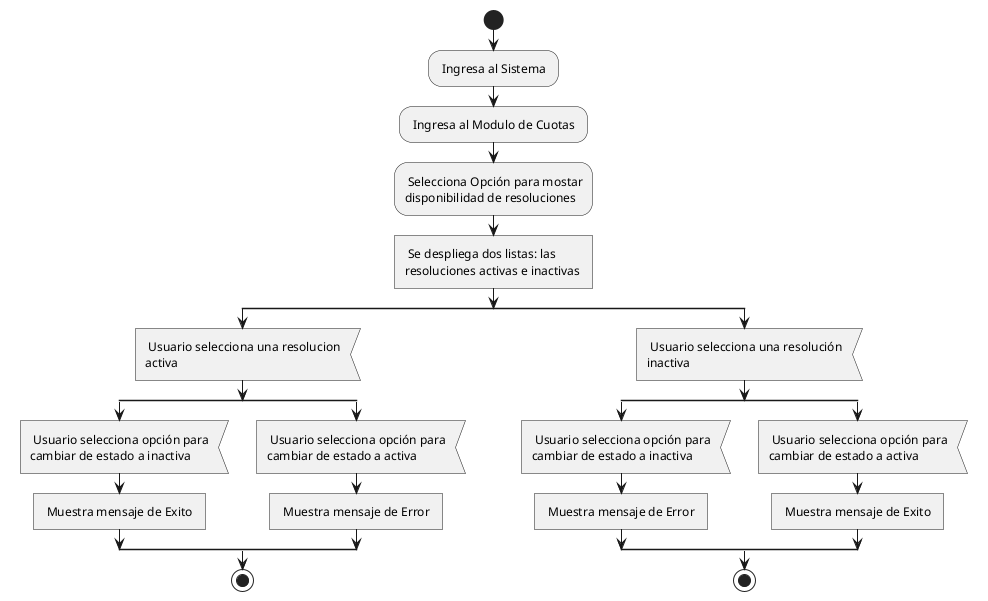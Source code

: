 @startuml

start
: Ingresa al Sistema ;
: Ingresa al Modulo de Cuotas ;
: Selecciona Opción para mostar
disponibilidad de resoluciones ;
: Se despliega dos listas: las
resoluciones activas e inactivas ]
split
: Usuario selecciona una resolucion
activa <
split
: Usuario selecciona opción para
cambiar de estado a inactiva <
: Muestra mensaje de Exito ]
split again
: Usuario selecciona opción para
cambiar de estado a activa <
: Muestra mensaje de Error ]
endsplit
stop
split again
: Usuario selecciona una resolución
inactiva <
split
: Usuario selecciona opción para
cambiar de estado a inactiva <
: Muestra mensaje de Error ]
split again
: Usuario selecciona opción para
cambiar de estado a activa <
: Muestra mensaje de Exito ]
endsplit
stop
endsplit
@enduml
